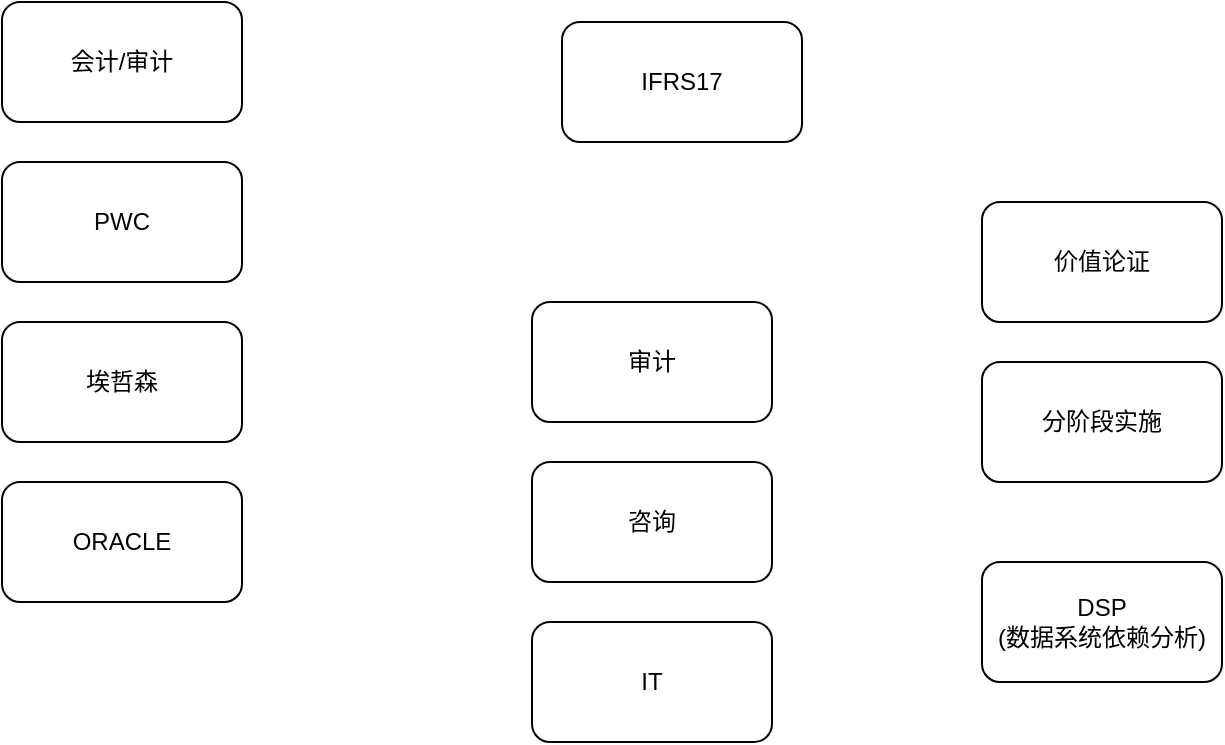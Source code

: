 <mxfile version="15.8.3" type="github">
  <diagram id="qCNmuvq2oUS5_JZRFMjo" name="Page-1">
    <mxGraphModel dx="1024" dy="841" grid="1" gridSize="10" guides="1" tooltips="1" connect="1" arrows="1" fold="1" page="1" pageScale="1" pageWidth="850" pageHeight="1100" math="0" shadow="0">
      <root>
        <mxCell id="0" />
        <mxCell id="1" parent="0" />
        <mxCell id="9h0NpTVUpyYjZBi9tOr3-1" value="IFRS17" style="rounded=1;whiteSpace=wrap;html=1;" vertex="1" parent="1">
          <mxGeometry x="380" y="230" width="120" height="60" as="geometry" />
        </mxCell>
        <mxCell id="9h0NpTVUpyYjZBi9tOr3-2" value="PWC" style="rounded=1;whiteSpace=wrap;html=1;" vertex="1" parent="1">
          <mxGeometry x="100" y="300" width="120" height="60" as="geometry" />
        </mxCell>
        <mxCell id="9h0NpTVUpyYjZBi9tOr3-3" value="会计/审计" style="rounded=1;whiteSpace=wrap;html=1;" vertex="1" parent="1">
          <mxGeometry x="100" y="220" width="120" height="60" as="geometry" />
        </mxCell>
        <mxCell id="9h0NpTVUpyYjZBi9tOr3-4" value="埃哲森" style="rounded=1;whiteSpace=wrap;html=1;" vertex="1" parent="1">
          <mxGeometry x="100" y="380" width="120" height="60" as="geometry" />
        </mxCell>
        <mxCell id="9h0NpTVUpyYjZBi9tOr3-5" value="ORACLE" style="rounded=1;whiteSpace=wrap;html=1;" vertex="1" parent="1">
          <mxGeometry x="100" y="460" width="120" height="60" as="geometry" />
        </mxCell>
        <mxCell id="9h0NpTVUpyYjZBi9tOr3-6" value="审计" style="rounded=1;whiteSpace=wrap;html=1;" vertex="1" parent="1">
          <mxGeometry x="365" y="370" width="120" height="60" as="geometry" />
        </mxCell>
        <mxCell id="9h0NpTVUpyYjZBi9tOr3-7" value="咨询" style="rounded=1;whiteSpace=wrap;html=1;" vertex="1" parent="1">
          <mxGeometry x="365" y="450" width="120" height="60" as="geometry" />
        </mxCell>
        <mxCell id="9h0NpTVUpyYjZBi9tOr3-8" value="IT" style="rounded=1;whiteSpace=wrap;html=1;" vertex="1" parent="1">
          <mxGeometry x="365" y="530" width="120" height="60" as="geometry" />
        </mxCell>
        <mxCell id="9h0NpTVUpyYjZBi9tOr3-9" value="价值论证" style="rounded=1;whiteSpace=wrap;html=1;" vertex="1" parent="1">
          <mxGeometry x="590" y="320" width="120" height="60" as="geometry" />
        </mxCell>
        <mxCell id="9h0NpTVUpyYjZBi9tOr3-10" value="分阶段实施" style="rounded=1;whiteSpace=wrap;html=1;" vertex="1" parent="1">
          <mxGeometry x="590" y="400" width="120" height="60" as="geometry" />
        </mxCell>
        <mxCell id="9h0NpTVUpyYjZBi9tOr3-11" value="DSP&lt;br&gt;(数据系统依赖分析)" style="rounded=1;whiteSpace=wrap;html=1;" vertex="1" parent="1">
          <mxGeometry x="590" y="500" width="120" height="60" as="geometry" />
        </mxCell>
      </root>
    </mxGraphModel>
  </diagram>
</mxfile>
